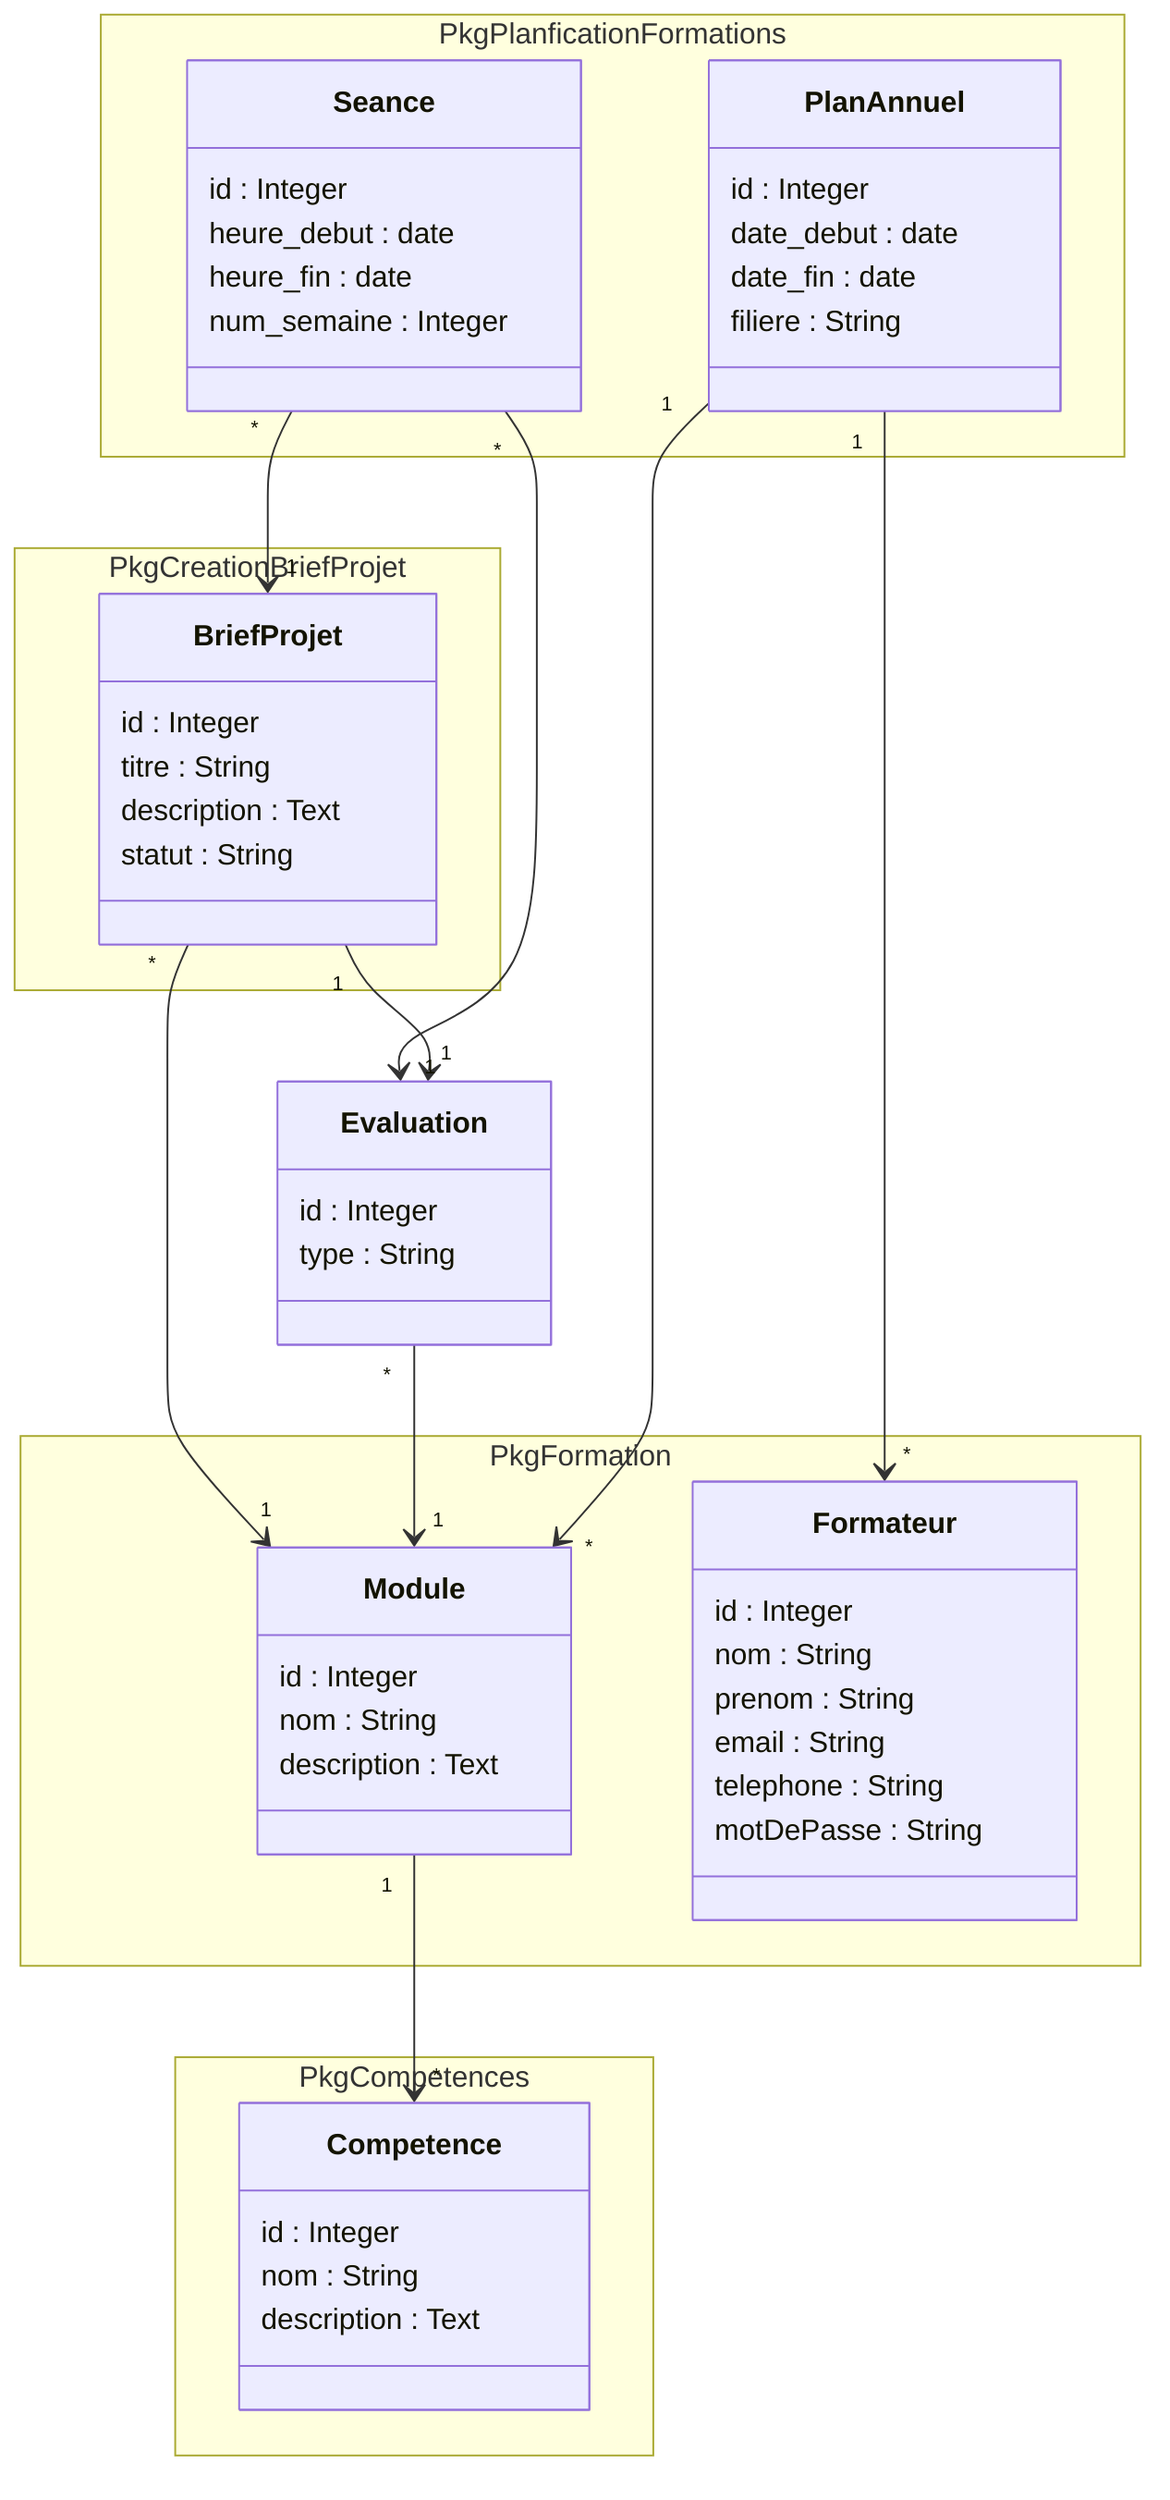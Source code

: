 classDiagram

namespace PkgPlanficationFormations {
  class PlanAnnuel
  class Seance
  class Module
  class Competence
  class BriefProjet
}

namespace PkgCompetences {
  class Competence 
  class Module
}

class Competence {
  id : Integer
  nom : String
  description : Text

}

class Module {
  id : Integer
  nom : String
  description : Text
  
}

namespace PkgCreationBriefProjet {
  class BriefProjet
}

class BriefProjet {
  id : Integer
  titre : String
  description : Text
  statut : String
}

namespace PkgFormation {
  class Module
  class Formateur
}

class Formateur {
  id : Integer
  nom : String
  prenom : String
  email : String
  telephone : String
  motDePasse : String
}




class Seance{
  id : Integer
  heure_debut : date
  heure_fin : date
  num_semaine : Integer

}

%% type : cc1, cc2, cc3, EFM
class Evaluation{
  id : Integer
  type : String
}

class PlanAnnuel{
 id : Integer
 date_debut : date
 date_fin : date
 filiere : String
}



Seance "*" --> "1" Evaluation
BriefProjet "*" --> "1" Module
Module "1" --> "*" Competence
Seance "*" --> "1" BriefProjet
Evaluation "*" --> "1" Module
BriefProjet "1" --> "1" Evaluation



PlanAnnuel "1" --> "*" Module
PlanAnnuel "1" --> "*" Formateur
